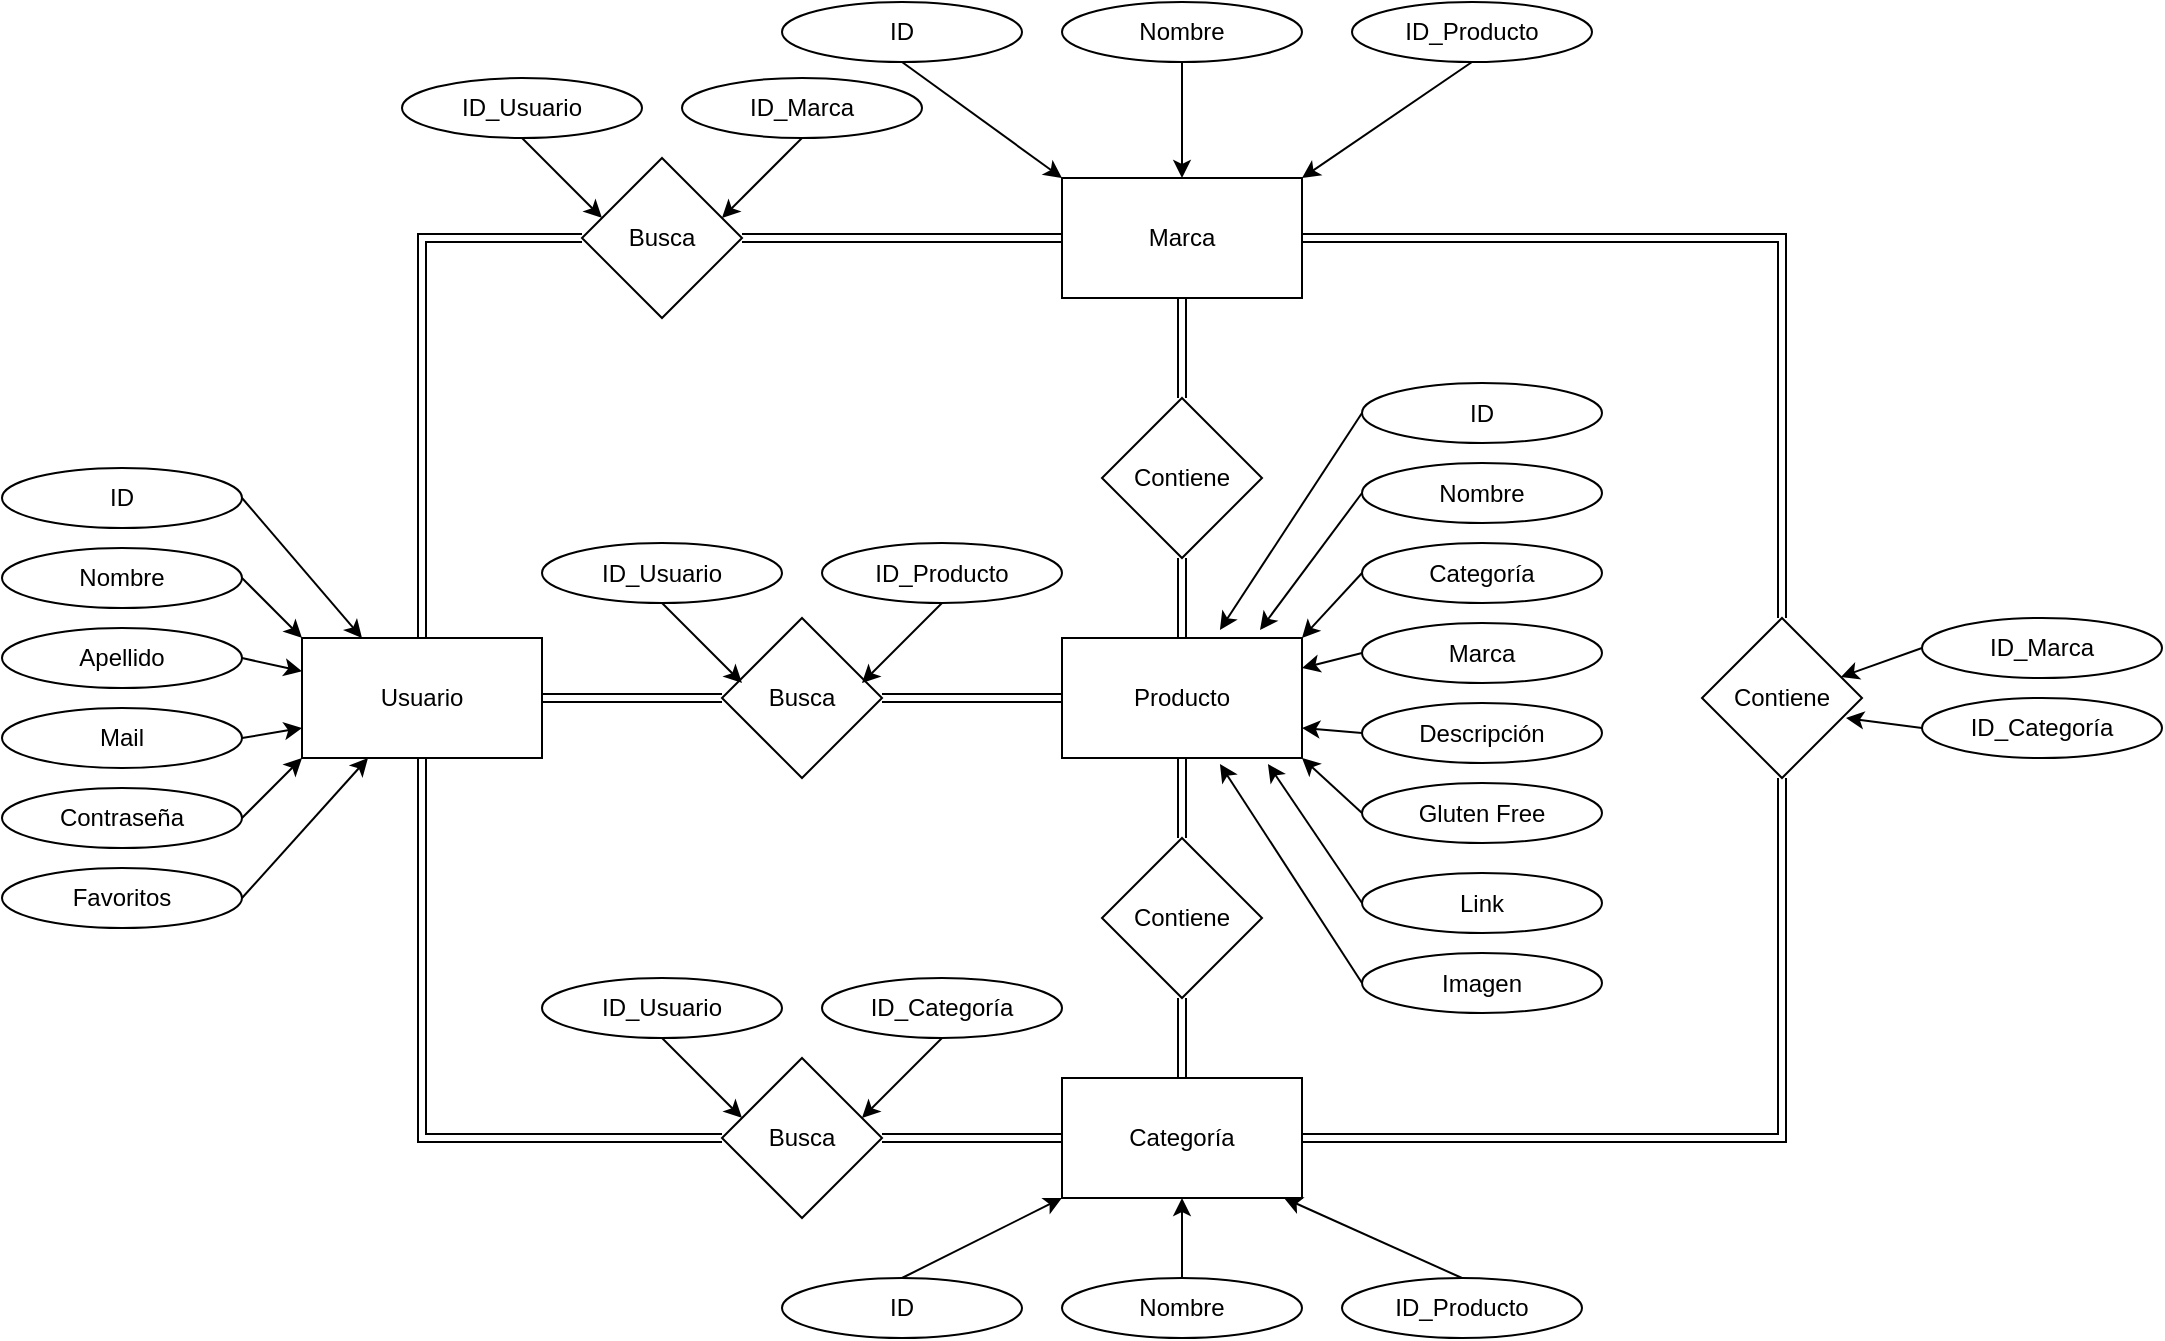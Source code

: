 <mxfile version="20.4.1" type="device"><diagram id="C5RBs43oDa-KdzZeNtuy" name="Page-1"><mxGraphModel dx="1085" dy="563" grid="1" gridSize="10" guides="1" tooltips="1" connect="1" arrows="1" fold="1" page="1" pageScale="1" pageWidth="1169" pageHeight="827" math="0" shadow="0"><root><mxCell id="WIyWlLk6GJQsqaUBKTNV-0"/><mxCell id="WIyWlLk6GJQsqaUBKTNV-1" parent="WIyWlLk6GJQsqaUBKTNV-0"/><mxCell id="2_5ZdH4h2GrQJgsU2dj6-7" style="edgeStyle=orthogonalEdgeStyle;shape=link;rounded=0;orthogonalLoop=1;jettySize=auto;html=1;exitX=0.5;exitY=0;exitDx=0;exitDy=0;entryX=0;entryY=0.5;entryDx=0;entryDy=0;" edge="1" parent="WIyWlLk6GJQsqaUBKTNV-1" source="2_5ZdH4h2GrQJgsU2dj6-0" target="2_5ZdH4h2GrQJgsU2dj6-5"><mxGeometry relative="1" as="geometry"/></mxCell><mxCell id="2_5ZdH4h2GrQJgsU2dj6-8" style="edgeStyle=orthogonalEdgeStyle;shape=link;rounded=0;orthogonalLoop=1;jettySize=auto;html=1;exitX=1;exitY=0.5;exitDx=0;exitDy=0;entryX=0;entryY=0.5;entryDx=0;entryDy=0;" edge="1" parent="WIyWlLk6GJQsqaUBKTNV-1" source="2_5ZdH4h2GrQJgsU2dj6-0" target="2_5ZdH4h2GrQJgsU2dj6-4"><mxGeometry relative="1" as="geometry"/></mxCell><mxCell id="2_5ZdH4h2GrQJgsU2dj6-9" style="edgeStyle=orthogonalEdgeStyle;shape=link;rounded=0;orthogonalLoop=1;jettySize=auto;html=1;exitX=0.5;exitY=1;exitDx=0;exitDy=0;entryX=0;entryY=0.5;entryDx=0;entryDy=0;" edge="1" parent="WIyWlLk6GJQsqaUBKTNV-1" source="2_5ZdH4h2GrQJgsU2dj6-0" target="2_5ZdH4h2GrQJgsU2dj6-6"><mxGeometry relative="1" as="geometry"/></mxCell><mxCell id="2_5ZdH4h2GrQJgsU2dj6-0" value="Usuario" style="rounded=0;whiteSpace=wrap;html=1;" vertex="1" parent="WIyWlLk6GJQsqaUBKTNV-1"><mxGeometry x="195" y="388" width="120" height="60" as="geometry"/></mxCell><mxCell id="2_5ZdH4h2GrQJgsU2dj6-17" style="edgeStyle=orthogonalEdgeStyle;shape=link;rounded=0;orthogonalLoop=1;jettySize=auto;html=1;exitX=0.5;exitY=1;exitDx=0;exitDy=0;" edge="1" parent="WIyWlLk6GJQsqaUBKTNV-1" source="2_5ZdH4h2GrQJgsU2dj6-1" target="2_5ZdH4h2GrQJgsU2dj6-13"><mxGeometry relative="1" as="geometry"/></mxCell><mxCell id="2_5ZdH4h2GrQJgsU2dj6-20" style="edgeStyle=orthogonalEdgeStyle;shape=link;rounded=0;orthogonalLoop=1;jettySize=auto;html=1;exitX=1;exitY=0.5;exitDx=0;exitDy=0;entryX=0.5;entryY=0;entryDx=0;entryDy=0;" edge="1" parent="WIyWlLk6GJQsqaUBKTNV-1" source="2_5ZdH4h2GrQJgsU2dj6-1" target="2_5ZdH4h2GrQJgsU2dj6-19"><mxGeometry relative="1" as="geometry"/></mxCell><mxCell id="2_5ZdH4h2GrQJgsU2dj6-1" value="Marca" style="rounded=0;whiteSpace=wrap;html=1;" vertex="1" parent="WIyWlLk6GJQsqaUBKTNV-1"><mxGeometry x="575" y="158" width="120" height="60" as="geometry"/></mxCell><mxCell id="2_5ZdH4h2GrQJgsU2dj6-15" style="edgeStyle=orthogonalEdgeStyle;shape=link;rounded=0;orthogonalLoop=1;jettySize=auto;html=1;exitX=0.5;exitY=1;exitDx=0;exitDy=0;entryX=0.5;entryY=0;entryDx=0;entryDy=0;" edge="1" parent="WIyWlLk6GJQsqaUBKTNV-1" source="2_5ZdH4h2GrQJgsU2dj6-2" target="2_5ZdH4h2GrQJgsU2dj6-14"><mxGeometry relative="1" as="geometry"/></mxCell><mxCell id="2_5ZdH4h2GrQJgsU2dj6-2" value="Producto" style="rounded=0;whiteSpace=wrap;html=1;" vertex="1" parent="WIyWlLk6GJQsqaUBKTNV-1"><mxGeometry x="575" y="388" width="120" height="60" as="geometry"/></mxCell><mxCell id="2_5ZdH4h2GrQJgsU2dj6-3" value="Categoría" style="rounded=0;whiteSpace=wrap;html=1;" vertex="1" parent="WIyWlLk6GJQsqaUBKTNV-1"><mxGeometry x="575" y="608" width="120" height="60" as="geometry"/></mxCell><mxCell id="2_5ZdH4h2GrQJgsU2dj6-11" style="edgeStyle=orthogonalEdgeStyle;shape=link;rounded=0;orthogonalLoop=1;jettySize=auto;html=1;exitX=1;exitY=0.5;exitDx=0;exitDy=0;entryX=0;entryY=0.5;entryDx=0;entryDy=0;" edge="1" parent="WIyWlLk6GJQsqaUBKTNV-1" source="2_5ZdH4h2GrQJgsU2dj6-4" target="2_5ZdH4h2GrQJgsU2dj6-2"><mxGeometry relative="1" as="geometry"/></mxCell><mxCell id="2_5ZdH4h2GrQJgsU2dj6-4" value="Busca" style="rhombus;whiteSpace=wrap;html=1;" vertex="1" parent="WIyWlLk6GJQsqaUBKTNV-1"><mxGeometry x="405" y="378" width="80" height="80" as="geometry"/></mxCell><mxCell id="2_5ZdH4h2GrQJgsU2dj6-10" style="edgeStyle=orthogonalEdgeStyle;shape=link;rounded=0;orthogonalLoop=1;jettySize=auto;html=1;exitX=1;exitY=0.5;exitDx=0;exitDy=0;entryX=0;entryY=0.5;entryDx=0;entryDy=0;" edge="1" parent="WIyWlLk6GJQsqaUBKTNV-1" source="2_5ZdH4h2GrQJgsU2dj6-5" target="2_5ZdH4h2GrQJgsU2dj6-1"><mxGeometry relative="1" as="geometry"/></mxCell><mxCell id="2_5ZdH4h2GrQJgsU2dj6-5" value="Busca" style="rhombus;whiteSpace=wrap;html=1;" vertex="1" parent="WIyWlLk6GJQsqaUBKTNV-1"><mxGeometry x="335" y="148" width="80" height="80" as="geometry"/></mxCell><mxCell id="2_5ZdH4h2GrQJgsU2dj6-12" style="edgeStyle=orthogonalEdgeStyle;shape=link;rounded=0;orthogonalLoop=1;jettySize=auto;html=1;exitX=1;exitY=0.5;exitDx=0;exitDy=0;entryX=0;entryY=0.5;entryDx=0;entryDy=0;" edge="1" parent="WIyWlLk6GJQsqaUBKTNV-1" source="2_5ZdH4h2GrQJgsU2dj6-6" target="2_5ZdH4h2GrQJgsU2dj6-3"><mxGeometry relative="1" as="geometry"/></mxCell><mxCell id="2_5ZdH4h2GrQJgsU2dj6-6" value="Busca" style="rhombus;whiteSpace=wrap;html=1;" vertex="1" parent="WIyWlLk6GJQsqaUBKTNV-1"><mxGeometry x="405" y="598" width="80" height="80" as="geometry"/></mxCell><mxCell id="2_5ZdH4h2GrQJgsU2dj6-18" style="edgeStyle=orthogonalEdgeStyle;shape=link;rounded=0;orthogonalLoop=1;jettySize=auto;html=1;exitX=0.5;exitY=1;exitDx=0;exitDy=0;entryX=0.5;entryY=0;entryDx=0;entryDy=0;" edge="1" parent="WIyWlLk6GJQsqaUBKTNV-1" source="2_5ZdH4h2GrQJgsU2dj6-13" target="2_5ZdH4h2GrQJgsU2dj6-2"><mxGeometry relative="1" as="geometry"/></mxCell><mxCell id="2_5ZdH4h2GrQJgsU2dj6-13" value="Contiene" style="rhombus;whiteSpace=wrap;html=1;" vertex="1" parent="WIyWlLk6GJQsqaUBKTNV-1"><mxGeometry x="595" y="268" width="80" height="80" as="geometry"/></mxCell><mxCell id="2_5ZdH4h2GrQJgsU2dj6-16" style="edgeStyle=orthogonalEdgeStyle;shape=link;rounded=0;orthogonalLoop=1;jettySize=auto;html=1;exitX=0.5;exitY=1;exitDx=0;exitDy=0;entryX=0.5;entryY=0;entryDx=0;entryDy=0;" edge="1" parent="WIyWlLk6GJQsqaUBKTNV-1" source="2_5ZdH4h2GrQJgsU2dj6-14" target="2_5ZdH4h2GrQJgsU2dj6-3"><mxGeometry relative="1" as="geometry"/></mxCell><mxCell id="2_5ZdH4h2GrQJgsU2dj6-14" value="Contiene" style="rhombus;whiteSpace=wrap;html=1;" vertex="1" parent="WIyWlLk6GJQsqaUBKTNV-1"><mxGeometry x="595" y="488" width="80" height="80" as="geometry"/></mxCell><mxCell id="2_5ZdH4h2GrQJgsU2dj6-21" style="edgeStyle=orthogonalEdgeStyle;shape=link;rounded=0;orthogonalLoop=1;jettySize=auto;html=1;exitX=0.5;exitY=1;exitDx=0;exitDy=0;entryX=1;entryY=0.5;entryDx=0;entryDy=0;" edge="1" parent="WIyWlLk6GJQsqaUBKTNV-1" source="2_5ZdH4h2GrQJgsU2dj6-19" target="2_5ZdH4h2GrQJgsU2dj6-3"><mxGeometry relative="1" as="geometry"/></mxCell><mxCell id="2_5ZdH4h2GrQJgsU2dj6-19" value="Contiene" style="rhombus;whiteSpace=wrap;html=1;" vertex="1" parent="WIyWlLk6GJQsqaUBKTNV-1"><mxGeometry x="895" y="378" width="80" height="80" as="geometry"/></mxCell><mxCell id="2_5ZdH4h2GrQJgsU2dj6-29" style="edgeStyle=none;rounded=0;orthogonalLoop=1;jettySize=auto;html=1;exitX=1;exitY=0.5;exitDx=0;exitDy=0;entryX=0.25;entryY=0;entryDx=0;entryDy=0;" edge="1" parent="WIyWlLk6GJQsqaUBKTNV-1" source="2_5ZdH4h2GrQJgsU2dj6-22" target="2_5ZdH4h2GrQJgsU2dj6-0"><mxGeometry relative="1" as="geometry"/></mxCell><mxCell id="2_5ZdH4h2GrQJgsU2dj6-22" value="ID" style="ellipse;whiteSpace=wrap;html=1;" vertex="1" parent="WIyWlLk6GJQsqaUBKTNV-1"><mxGeometry x="45" y="303" width="120" height="30" as="geometry"/></mxCell><mxCell id="2_5ZdH4h2GrQJgsU2dj6-31" style="edgeStyle=none;rounded=0;orthogonalLoop=1;jettySize=auto;html=1;exitX=1;exitY=0.5;exitDx=0;exitDy=0;entryX=0;entryY=0;entryDx=0;entryDy=0;" edge="1" parent="WIyWlLk6GJQsqaUBKTNV-1" source="2_5ZdH4h2GrQJgsU2dj6-24" target="2_5ZdH4h2GrQJgsU2dj6-0"><mxGeometry relative="1" as="geometry"/></mxCell><mxCell id="2_5ZdH4h2GrQJgsU2dj6-24" value="Nombre" style="ellipse;whiteSpace=wrap;html=1;" vertex="1" parent="WIyWlLk6GJQsqaUBKTNV-1"><mxGeometry x="45" y="343" width="120" height="30" as="geometry"/></mxCell><mxCell id="2_5ZdH4h2GrQJgsU2dj6-34" style="edgeStyle=none;rounded=0;orthogonalLoop=1;jettySize=auto;html=1;exitX=1;exitY=0.5;exitDx=0;exitDy=0;" edge="1" parent="WIyWlLk6GJQsqaUBKTNV-1" source="2_5ZdH4h2GrQJgsU2dj6-25" target="2_5ZdH4h2GrQJgsU2dj6-0"><mxGeometry relative="1" as="geometry"/></mxCell><mxCell id="2_5ZdH4h2GrQJgsU2dj6-25" value="Apellido" style="ellipse;whiteSpace=wrap;html=1;" vertex="1" parent="WIyWlLk6GJQsqaUBKTNV-1"><mxGeometry x="45" y="383" width="120" height="30" as="geometry"/></mxCell><mxCell id="2_5ZdH4h2GrQJgsU2dj6-33" style="edgeStyle=none;rounded=0;orthogonalLoop=1;jettySize=auto;html=1;exitX=1;exitY=0.5;exitDx=0;exitDy=0;entryX=0;entryY=0.75;entryDx=0;entryDy=0;" edge="1" parent="WIyWlLk6GJQsqaUBKTNV-1" source="2_5ZdH4h2GrQJgsU2dj6-26" target="2_5ZdH4h2GrQJgsU2dj6-0"><mxGeometry relative="1" as="geometry"/></mxCell><mxCell id="2_5ZdH4h2GrQJgsU2dj6-26" value="Mail" style="ellipse;whiteSpace=wrap;html=1;" vertex="1" parent="WIyWlLk6GJQsqaUBKTNV-1"><mxGeometry x="45" y="423" width="120" height="30" as="geometry"/></mxCell><mxCell id="2_5ZdH4h2GrQJgsU2dj6-32" style="edgeStyle=none;rounded=0;orthogonalLoop=1;jettySize=auto;html=1;exitX=1;exitY=0.5;exitDx=0;exitDy=0;entryX=0;entryY=1;entryDx=0;entryDy=0;" edge="1" parent="WIyWlLk6GJQsqaUBKTNV-1" source="2_5ZdH4h2GrQJgsU2dj6-27" target="2_5ZdH4h2GrQJgsU2dj6-0"><mxGeometry relative="1" as="geometry"/></mxCell><mxCell id="2_5ZdH4h2GrQJgsU2dj6-27" value="Contraseña" style="ellipse;whiteSpace=wrap;html=1;" vertex="1" parent="WIyWlLk6GJQsqaUBKTNV-1"><mxGeometry x="45" y="463" width="120" height="30" as="geometry"/></mxCell><mxCell id="2_5ZdH4h2GrQJgsU2dj6-30" style="edgeStyle=none;rounded=0;orthogonalLoop=1;jettySize=auto;html=1;exitX=1;exitY=0.5;exitDx=0;exitDy=0;" edge="1" parent="WIyWlLk6GJQsqaUBKTNV-1" source="2_5ZdH4h2GrQJgsU2dj6-28" target="2_5ZdH4h2GrQJgsU2dj6-0"><mxGeometry relative="1" as="geometry"/></mxCell><mxCell id="2_5ZdH4h2GrQJgsU2dj6-28" value="Favoritos" style="ellipse;whiteSpace=wrap;html=1;" vertex="1" parent="WIyWlLk6GJQsqaUBKTNV-1"><mxGeometry x="45" y="503" width="120" height="30" as="geometry"/></mxCell><mxCell id="2_5ZdH4h2GrQJgsU2dj6-37" style="edgeStyle=none;rounded=0;orthogonalLoop=1;jettySize=auto;html=1;exitX=0.5;exitY=1;exitDx=0;exitDy=0;entryX=0;entryY=0;entryDx=0;entryDy=0;" edge="1" parent="WIyWlLk6GJQsqaUBKTNV-1" source="2_5ZdH4h2GrQJgsU2dj6-35" target="2_5ZdH4h2GrQJgsU2dj6-1"><mxGeometry relative="1" as="geometry"/></mxCell><mxCell id="2_5ZdH4h2GrQJgsU2dj6-35" value="ID" style="ellipse;whiteSpace=wrap;html=1;" vertex="1" parent="WIyWlLk6GJQsqaUBKTNV-1"><mxGeometry x="435" y="70" width="120" height="30" as="geometry"/></mxCell><mxCell id="2_5ZdH4h2GrQJgsU2dj6-38" style="edgeStyle=none;rounded=0;orthogonalLoop=1;jettySize=auto;html=1;exitX=0.5;exitY=1;exitDx=0;exitDy=0;entryX=0.5;entryY=0;entryDx=0;entryDy=0;" edge="1" parent="WIyWlLk6GJQsqaUBKTNV-1" source="2_5ZdH4h2GrQJgsU2dj6-36" target="2_5ZdH4h2GrQJgsU2dj6-1"><mxGeometry relative="1" as="geometry"><mxPoint x="660" y="140" as="targetPoint"/></mxGeometry></mxCell><mxCell id="2_5ZdH4h2GrQJgsU2dj6-36" value="Nombre" style="ellipse;whiteSpace=wrap;html=1;" vertex="1" parent="WIyWlLk6GJQsqaUBKTNV-1"><mxGeometry x="575" y="70" width="120" height="30" as="geometry"/></mxCell><mxCell id="2_5ZdH4h2GrQJgsU2dj6-41" style="edgeStyle=none;rounded=0;orthogonalLoop=1;jettySize=auto;html=1;exitX=0.5;exitY=0;exitDx=0;exitDy=0;entryX=0;entryY=1;entryDx=0;entryDy=0;" edge="1" parent="WIyWlLk6GJQsqaUBKTNV-1" source="2_5ZdH4h2GrQJgsU2dj6-39" target="2_5ZdH4h2GrQJgsU2dj6-3"><mxGeometry relative="1" as="geometry"/></mxCell><mxCell id="2_5ZdH4h2GrQJgsU2dj6-39" value="ID" style="ellipse;whiteSpace=wrap;html=1;" vertex="1" parent="WIyWlLk6GJQsqaUBKTNV-1"><mxGeometry x="435" y="708" width="120" height="30" as="geometry"/></mxCell><mxCell id="2_5ZdH4h2GrQJgsU2dj6-42" style="edgeStyle=none;rounded=0;orthogonalLoop=1;jettySize=auto;html=1;exitX=0.5;exitY=0;exitDx=0;exitDy=0;entryX=0.5;entryY=1;entryDx=0;entryDy=0;" edge="1" parent="WIyWlLk6GJQsqaUBKTNV-1" source="2_5ZdH4h2GrQJgsU2dj6-40" target="2_5ZdH4h2GrQJgsU2dj6-3"><mxGeometry relative="1" as="geometry"/></mxCell><mxCell id="2_5ZdH4h2GrQJgsU2dj6-40" value="Nombre" style="ellipse;whiteSpace=wrap;html=1;" vertex="1" parent="WIyWlLk6GJQsqaUBKTNV-1"><mxGeometry x="575" y="708" width="120" height="30" as="geometry"/></mxCell><mxCell id="2_5ZdH4h2GrQJgsU2dj6-51" style="edgeStyle=none;rounded=0;orthogonalLoop=1;jettySize=auto;html=1;exitX=0;exitY=0.5;exitDx=0;exitDy=0;entryX=0.658;entryY=-0.067;entryDx=0;entryDy=0;entryPerimeter=0;" edge="1" parent="WIyWlLk6GJQsqaUBKTNV-1" source="2_5ZdH4h2GrQJgsU2dj6-43" target="2_5ZdH4h2GrQJgsU2dj6-2"><mxGeometry relative="1" as="geometry"/></mxCell><mxCell id="2_5ZdH4h2GrQJgsU2dj6-43" value="ID" style="ellipse;whiteSpace=wrap;html=1;" vertex="1" parent="WIyWlLk6GJQsqaUBKTNV-1"><mxGeometry x="725" y="260.5" width="120" height="30" as="geometry"/></mxCell><mxCell id="2_5ZdH4h2GrQJgsU2dj6-52" style="edgeStyle=none;rounded=0;orthogonalLoop=1;jettySize=auto;html=1;exitX=0;exitY=0.5;exitDx=0;exitDy=0;entryX=0.825;entryY=-0.067;entryDx=0;entryDy=0;entryPerimeter=0;" edge="1" parent="WIyWlLk6GJQsqaUBKTNV-1" source="2_5ZdH4h2GrQJgsU2dj6-44" target="2_5ZdH4h2GrQJgsU2dj6-2"><mxGeometry relative="1" as="geometry"/></mxCell><mxCell id="2_5ZdH4h2GrQJgsU2dj6-44" value="Nombre" style="ellipse;whiteSpace=wrap;html=1;" vertex="1" parent="WIyWlLk6GJQsqaUBKTNV-1"><mxGeometry x="725" y="300.5" width="120" height="30" as="geometry"/></mxCell><mxCell id="2_5ZdH4h2GrQJgsU2dj6-53" style="edgeStyle=none;rounded=0;orthogonalLoop=1;jettySize=auto;html=1;exitX=0;exitY=0.5;exitDx=0;exitDy=0;entryX=1;entryY=0;entryDx=0;entryDy=0;" edge="1" parent="WIyWlLk6GJQsqaUBKTNV-1" source="2_5ZdH4h2GrQJgsU2dj6-45" target="2_5ZdH4h2GrQJgsU2dj6-2"><mxGeometry relative="1" as="geometry"/></mxCell><mxCell id="2_5ZdH4h2GrQJgsU2dj6-45" value="Categoría" style="ellipse;whiteSpace=wrap;html=1;" vertex="1" parent="WIyWlLk6GJQsqaUBKTNV-1"><mxGeometry x="725" y="340.5" width="120" height="30" as="geometry"/></mxCell><mxCell id="2_5ZdH4h2GrQJgsU2dj6-54" style="edgeStyle=none;rounded=0;orthogonalLoop=1;jettySize=auto;html=1;exitX=0;exitY=0.5;exitDx=0;exitDy=0;entryX=1;entryY=0.25;entryDx=0;entryDy=0;" edge="1" parent="WIyWlLk6GJQsqaUBKTNV-1" source="2_5ZdH4h2GrQJgsU2dj6-46" target="2_5ZdH4h2GrQJgsU2dj6-2"><mxGeometry relative="1" as="geometry"/></mxCell><mxCell id="2_5ZdH4h2GrQJgsU2dj6-46" value="Marca" style="ellipse;whiteSpace=wrap;html=1;" vertex="1" parent="WIyWlLk6GJQsqaUBKTNV-1"><mxGeometry x="725" y="380.5" width="120" height="30" as="geometry"/></mxCell><mxCell id="2_5ZdH4h2GrQJgsU2dj6-55" style="edgeStyle=none;rounded=0;orthogonalLoop=1;jettySize=auto;html=1;exitX=0;exitY=0.5;exitDx=0;exitDy=0;entryX=1;entryY=0.75;entryDx=0;entryDy=0;" edge="1" parent="WIyWlLk6GJQsqaUBKTNV-1" source="2_5ZdH4h2GrQJgsU2dj6-47" target="2_5ZdH4h2GrQJgsU2dj6-2"><mxGeometry relative="1" as="geometry"/></mxCell><mxCell id="2_5ZdH4h2GrQJgsU2dj6-47" value="Descripción" style="ellipse;whiteSpace=wrap;html=1;" vertex="1" parent="WIyWlLk6GJQsqaUBKTNV-1"><mxGeometry x="725" y="420.5" width="120" height="30" as="geometry"/></mxCell><mxCell id="2_5ZdH4h2GrQJgsU2dj6-56" style="edgeStyle=none;rounded=0;orthogonalLoop=1;jettySize=auto;html=1;exitX=0;exitY=0.5;exitDx=0;exitDy=0;entryX=1;entryY=1;entryDx=0;entryDy=0;" edge="1" parent="WIyWlLk6GJQsqaUBKTNV-1" source="2_5ZdH4h2GrQJgsU2dj6-48" target="2_5ZdH4h2GrQJgsU2dj6-2"><mxGeometry relative="1" as="geometry"/></mxCell><mxCell id="2_5ZdH4h2GrQJgsU2dj6-48" value="Gluten Free" style="ellipse;whiteSpace=wrap;html=1;" vertex="1" parent="WIyWlLk6GJQsqaUBKTNV-1"><mxGeometry x="725" y="460.5" width="120" height="30" as="geometry"/></mxCell><mxCell id="2_5ZdH4h2GrQJgsU2dj6-57" style="edgeStyle=none;rounded=0;orthogonalLoop=1;jettySize=auto;html=1;exitX=0;exitY=0.5;exitDx=0;exitDy=0;entryX=0.858;entryY=1.05;entryDx=0;entryDy=0;entryPerimeter=0;" edge="1" parent="WIyWlLk6GJQsqaUBKTNV-1" source="2_5ZdH4h2GrQJgsU2dj6-49" target="2_5ZdH4h2GrQJgsU2dj6-2"><mxGeometry relative="1" as="geometry"/></mxCell><mxCell id="2_5ZdH4h2GrQJgsU2dj6-49" value="Link" style="ellipse;whiteSpace=wrap;html=1;" vertex="1" parent="WIyWlLk6GJQsqaUBKTNV-1"><mxGeometry x="725" y="505.5" width="120" height="30" as="geometry"/></mxCell><mxCell id="2_5ZdH4h2GrQJgsU2dj6-58" style="edgeStyle=none;rounded=0;orthogonalLoop=1;jettySize=auto;html=1;exitX=0;exitY=0.5;exitDx=0;exitDy=0;entryX=0.658;entryY=1.05;entryDx=0;entryDy=0;entryPerimeter=0;" edge="1" parent="WIyWlLk6GJQsqaUBKTNV-1" source="2_5ZdH4h2GrQJgsU2dj6-50" target="2_5ZdH4h2GrQJgsU2dj6-2"><mxGeometry relative="1" as="geometry"/></mxCell><mxCell id="2_5ZdH4h2GrQJgsU2dj6-50" value="Imagen" style="ellipse;whiteSpace=wrap;html=1;" vertex="1" parent="WIyWlLk6GJQsqaUBKTNV-1"><mxGeometry x="725" y="545.5" width="120" height="30" as="geometry"/></mxCell><mxCell id="2_5ZdH4h2GrQJgsU2dj6-59" style="edgeStyle=none;rounded=0;orthogonalLoop=1;jettySize=auto;html=1;exitX=0.5;exitY=1;exitDx=0;exitDy=0;" edge="1" source="2_5ZdH4h2GrQJgsU2dj6-60" parent="WIyWlLk6GJQsqaUBKTNV-1"><mxGeometry relative="1" as="geometry"><mxPoint x="415" y="410.5" as="targetPoint"/></mxGeometry></mxCell><mxCell id="2_5ZdH4h2GrQJgsU2dj6-60" value="ID_Usuario" style="ellipse;whiteSpace=wrap;html=1;" vertex="1" parent="WIyWlLk6GJQsqaUBKTNV-1"><mxGeometry x="315" y="340.5" width="120" height="30" as="geometry"/></mxCell><mxCell id="2_5ZdH4h2GrQJgsU2dj6-61" style="edgeStyle=none;rounded=0;orthogonalLoop=1;jettySize=auto;html=1;exitX=0.5;exitY=1;exitDx=0;exitDy=0;entryX=0.75;entryY=0;entryDx=0;entryDy=0;" edge="1" source="2_5ZdH4h2GrQJgsU2dj6-62" parent="WIyWlLk6GJQsqaUBKTNV-1"><mxGeometry relative="1" as="geometry"><mxPoint x="475" y="410.5" as="targetPoint"/></mxGeometry></mxCell><mxCell id="2_5ZdH4h2GrQJgsU2dj6-62" value="ID_Producto" style="ellipse;whiteSpace=wrap;html=1;" vertex="1" parent="WIyWlLk6GJQsqaUBKTNV-1"><mxGeometry x="455" y="340.5" width="120" height="30" as="geometry"/></mxCell><mxCell id="2_5ZdH4h2GrQJgsU2dj6-63" style="edgeStyle=none;rounded=0;orthogonalLoop=1;jettySize=auto;html=1;exitX=0.5;exitY=1;exitDx=0;exitDy=0;" edge="1" source="2_5ZdH4h2GrQJgsU2dj6-64" parent="WIyWlLk6GJQsqaUBKTNV-1"><mxGeometry relative="1" as="geometry"><mxPoint x="345" y="178" as="targetPoint"/></mxGeometry></mxCell><mxCell id="2_5ZdH4h2GrQJgsU2dj6-64" value="ID_Usuario" style="ellipse;whiteSpace=wrap;html=1;" vertex="1" parent="WIyWlLk6GJQsqaUBKTNV-1"><mxGeometry x="245" y="108" width="120" height="30" as="geometry"/></mxCell><mxCell id="2_5ZdH4h2GrQJgsU2dj6-65" style="edgeStyle=none;rounded=0;orthogonalLoop=1;jettySize=auto;html=1;exitX=0.5;exitY=1;exitDx=0;exitDy=0;entryX=0.75;entryY=0;entryDx=0;entryDy=0;" edge="1" source="2_5ZdH4h2GrQJgsU2dj6-66" parent="WIyWlLk6GJQsqaUBKTNV-1"><mxGeometry relative="1" as="geometry"><mxPoint x="405" y="178" as="targetPoint"/></mxGeometry></mxCell><mxCell id="2_5ZdH4h2GrQJgsU2dj6-66" value="ID_Marca" style="ellipse;whiteSpace=wrap;html=1;" vertex="1" parent="WIyWlLk6GJQsqaUBKTNV-1"><mxGeometry x="385" y="108" width="120" height="30" as="geometry"/></mxCell><mxCell id="2_5ZdH4h2GrQJgsU2dj6-68" style="edgeStyle=none;rounded=0;orthogonalLoop=1;jettySize=auto;html=1;exitX=0.5;exitY=1;exitDx=0;exitDy=0;" edge="1" source="2_5ZdH4h2GrQJgsU2dj6-69" parent="WIyWlLk6GJQsqaUBKTNV-1"><mxGeometry relative="1" as="geometry"><mxPoint x="415" y="628" as="targetPoint"/></mxGeometry></mxCell><mxCell id="2_5ZdH4h2GrQJgsU2dj6-69" value="ID_Usuario" style="ellipse;whiteSpace=wrap;html=1;" vertex="1" parent="WIyWlLk6GJQsqaUBKTNV-1"><mxGeometry x="315" y="558" width="120" height="30" as="geometry"/></mxCell><mxCell id="2_5ZdH4h2GrQJgsU2dj6-70" style="edgeStyle=none;rounded=0;orthogonalLoop=1;jettySize=auto;html=1;exitX=0.5;exitY=1;exitDx=0;exitDy=0;entryX=0.75;entryY=0;entryDx=0;entryDy=0;" edge="1" source="2_5ZdH4h2GrQJgsU2dj6-71" parent="WIyWlLk6GJQsqaUBKTNV-1"><mxGeometry relative="1" as="geometry"><mxPoint x="475" y="628" as="targetPoint"/></mxGeometry></mxCell><mxCell id="2_5ZdH4h2GrQJgsU2dj6-71" value="ID_Categoría" style="ellipse;whiteSpace=wrap;html=1;" vertex="1" parent="WIyWlLk6GJQsqaUBKTNV-1"><mxGeometry x="455" y="558" width="120" height="30" as="geometry"/></mxCell><mxCell id="2_5ZdH4h2GrQJgsU2dj6-74" style="edgeStyle=none;rounded=0;orthogonalLoop=1;jettySize=auto;html=1;exitX=0;exitY=0.5;exitDx=0;exitDy=0;" edge="1" parent="WIyWlLk6GJQsqaUBKTNV-1" source="2_5ZdH4h2GrQJgsU2dj6-72" target="2_5ZdH4h2GrQJgsU2dj6-19"><mxGeometry relative="1" as="geometry"/></mxCell><mxCell id="2_5ZdH4h2GrQJgsU2dj6-72" value="ID_Marca" style="ellipse;whiteSpace=wrap;html=1;" vertex="1" parent="WIyWlLk6GJQsqaUBKTNV-1"><mxGeometry x="1005" y="378" width="120" height="30" as="geometry"/></mxCell><mxCell id="2_5ZdH4h2GrQJgsU2dj6-75" style="edgeStyle=none;rounded=0;orthogonalLoop=1;jettySize=auto;html=1;exitX=0;exitY=0.5;exitDx=0;exitDy=0;" edge="1" parent="WIyWlLk6GJQsqaUBKTNV-1" source="2_5ZdH4h2GrQJgsU2dj6-73"><mxGeometry relative="1" as="geometry"><mxPoint x="967" y="428" as="targetPoint"/></mxGeometry></mxCell><mxCell id="2_5ZdH4h2GrQJgsU2dj6-73" value="ID_Categoría" style="ellipse;whiteSpace=wrap;html=1;" vertex="1" parent="WIyWlLk6GJQsqaUBKTNV-1"><mxGeometry x="1005" y="418" width="120" height="30" as="geometry"/></mxCell><mxCell id="2_5ZdH4h2GrQJgsU2dj6-77" style="edgeStyle=none;rounded=0;orthogonalLoop=1;jettySize=auto;html=1;exitX=0.5;exitY=0;exitDx=0;exitDy=0;entryX=0.925;entryY=1;entryDx=0;entryDy=0;entryPerimeter=0;" edge="1" parent="WIyWlLk6GJQsqaUBKTNV-1" source="2_5ZdH4h2GrQJgsU2dj6-76" target="2_5ZdH4h2GrQJgsU2dj6-3"><mxGeometry relative="1" as="geometry"/></mxCell><mxCell id="2_5ZdH4h2GrQJgsU2dj6-76" value="ID_Producto" style="ellipse;whiteSpace=wrap;html=1;" vertex="1" parent="WIyWlLk6GJQsqaUBKTNV-1"><mxGeometry x="715" y="708" width="120" height="30" as="geometry"/></mxCell><mxCell id="2_5ZdH4h2GrQJgsU2dj6-79" style="edgeStyle=none;rounded=0;orthogonalLoop=1;jettySize=auto;html=1;exitX=0.5;exitY=1;exitDx=0;exitDy=0;entryX=1;entryY=0;entryDx=0;entryDy=0;" edge="1" parent="WIyWlLk6GJQsqaUBKTNV-1" source="2_5ZdH4h2GrQJgsU2dj6-78" target="2_5ZdH4h2GrQJgsU2dj6-1"><mxGeometry relative="1" as="geometry"/></mxCell><mxCell id="2_5ZdH4h2GrQJgsU2dj6-78" value="ID_Producto" style="ellipse;whiteSpace=wrap;html=1;" vertex="1" parent="WIyWlLk6GJQsqaUBKTNV-1"><mxGeometry x="720" y="70" width="120" height="30" as="geometry"/></mxCell></root></mxGraphModel></diagram></mxfile>